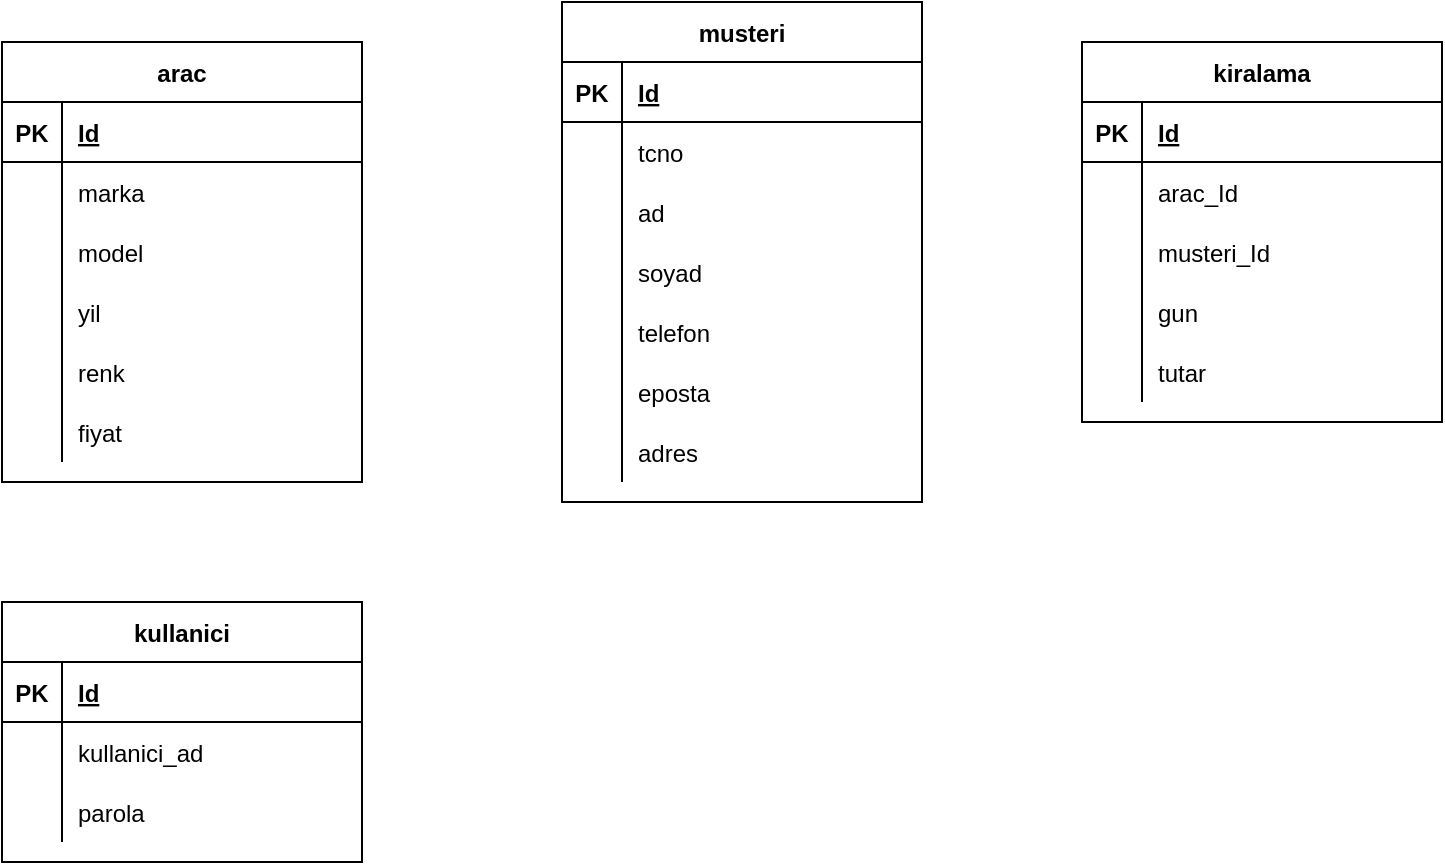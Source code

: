 <mxfile version="13.7.9" type="device"><diagram id="wCrkzl_Rpcl4F9EMLK_o" name="Page-1"><mxGraphModel dx="1390" dy="826" grid="1" gridSize="10" guides="1" tooltips="1" connect="1" arrows="1" fold="1" page="1" pageScale="1" pageWidth="1600" pageHeight="1200" math="0" shadow="0"><root><mxCell id="0"/><mxCell id="1" parent="0"/><mxCell id="_iTcRdMmpPNvivYohLPX-1" value="arac" style="shape=table;startSize=30;container=1;collapsible=1;childLayout=tableLayout;fixedRows=1;rowLines=0;fontStyle=1;align=center;resizeLast=1;" vertex="1" parent="1"><mxGeometry x="300" y="210" width="180" height="220" as="geometry"/></mxCell><mxCell id="_iTcRdMmpPNvivYohLPX-2" value="" style="shape=partialRectangle;collapsible=0;dropTarget=0;pointerEvents=0;fillColor=none;top=0;left=0;bottom=1;right=0;points=[[0,0.5],[1,0.5]];portConstraint=eastwest;" vertex="1" parent="_iTcRdMmpPNvivYohLPX-1"><mxGeometry y="30" width="180" height="30" as="geometry"/></mxCell><mxCell id="_iTcRdMmpPNvivYohLPX-3" value="PK" style="shape=partialRectangle;connectable=0;fillColor=none;top=0;left=0;bottom=0;right=0;fontStyle=1;overflow=hidden;" vertex="1" parent="_iTcRdMmpPNvivYohLPX-2"><mxGeometry width="30" height="30" as="geometry"/></mxCell><mxCell id="_iTcRdMmpPNvivYohLPX-4" value="Id" style="shape=partialRectangle;connectable=0;fillColor=none;top=0;left=0;bottom=0;right=0;align=left;spacingLeft=6;fontStyle=5;overflow=hidden;" vertex="1" parent="_iTcRdMmpPNvivYohLPX-2"><mxGeometry x="30" width="150" height="30" as="geometry"/></mxCell><mxCell id="_iTcRdMmpPNvivYohLPX-5" value="" style="shape=partialRectangle;collapsible=0;dropTarget=0;pointerEvents=0;fillColor=none;top=0;left=0;bottom=0;right=0;points=[[0,0.5],[1,0.5]];portConstraint=eastwest;" vertex="1" parent="_iTcRdMmpPNvivYohLPX-1"><mxGeometry y="60" width="180" height="30" as="geometry"/></mxCell><mxCell id="_iTcRdMmpPNvivYohLPX-6" value="" style="shape=partialRectangle;connectable=0;fillColor=none;top=0;left=0;bottom=0;right=0;editable=1;overflow=hidden;" vertex="1" parent="_iTcRdMmpPNvivYohLPX-5"><mxGeometry width="30" height="30" as="geometry"/></mxCell><mxCell id="_iTcRdMmpPNvivYohLPX-7" value="marka" style="shape=partialRectangle;connectable=0;fillColor=none;top=0;left=0;bottom=0;right=0;align=left;spacingLeft=6;overflow=hidden;" vertex="1" parent="_iTcRdMmpPNvivYohLPX-5"><mxGeometry x="30" width="150" height="30" as="geometry"/></mxCell><mxCell id="_iTcRdMmpPNvivYohLPX-8" value="" style="shape=partialRectangle;collapsible=0;dropTarget=0;pointerEvents=0;fillColor=none;top=0;left=0;bottom=0;right=0;points=[[0,0.5],[1,0.5]];portConstraint=eastwest;" vertex="1" parent="_iTcRdMmpPNvivYohLPX-1"><mxGeometry y="90" width="180" height="30" as="geometry"/></mxCell><mxCell id="_iTcRdMmpPNvivYohLPX-9" value="" style="shape=partialRectangle;connectable=0;fillColor=none;top=0;left=0;bottom=0;right=0;editable=1;overflow=hidden;" vertex="1" parent="_iTcRdMmpPNvivYohLPX-8"><mxGeometry width="30" height="30" as="geometry"/></mxCell><mxCell id="_iTcRdMmpPNvivYohLPX-10" value="model" style="shape=partialRectangle;connectable=0;fillColor=none;top=0;left=0;bottom=0;right=0;align=left;spacingLeft=6;overflow=hidden;" vertex="1" parent="_iTcRdMmpPNvivYohLPX-8"><mxGeometry x="30" width="150" height="30" as="geometry"/></mxCell><mxCell id="_iTcRdMmpPNvivYohLPX-11" value="" style="shape=partialRectangle;collapsible=0;dropTarget=0;pointerEvents=0;fillColor=none;top=0;left=0;bottom=0;right=0;points=[[0,0.5],[1,0.5]];portConstraint=eastwest;" vertex="1" parent="_iTcRdMmpPNvivYohLPX-1"><mxGeometry y="120" width="180" height="30" as="geometry"/></mxCell><mxCell id="_iTcRdMmpPNvivYohLPX-12" value="" style="shape=partialRectangle;connectable=0;fillColor=none;top=0;left=0;bottom=0;right=0;editable=1;overflow=hidden;" vertex="1" parent="_iTcRdMmpPNvivYohLPX-11"><mxGeometry width="30" height="30" as="geometry"/></mxCell><mxCell id="_iTcRdMmpPNvivYohLPX-13" value="yil" style="shape=partialRectangle;connectable=0;fillColor=none;top=0;left=0;bottom=0;right=0;align=left;spacingLeft=6;overflow=hidden;" vertex="1" parent="_iTcRdMmpPNvivYohLPX-11"><mxGeometry x="30" width="150" height="30" as="geometry"/></mxCell><mxCell id="_iTcRdMmpPNvivYohLPX-53" value="" style="shape=partialRectangle;collapsible=0;dropTarget=0;pointerEvents=0;fillColor=none;top=0;left=0;bottom=0;right=0;points=[[0,0.5],[1,0.5]];portConstraint=eastwest;" vertex="1" parent="_iTcRdMmpPNvivYohLPX-1"><mxGeometry y="150" width="180" height="30" as="geometry"/></mxCell><mxCell id="_iTcRdMmpPNvivYohLPX-54" value="" style="shape=partialRectangle;connectable=0;fillColor=none;top=0;left=0;bottom=0;right=0;editable=1;overflow=hidden;" vertex="1" parent="_iTcRdMmpPNvivYohLPX-53"><mxGeometry width="30" height="30" as="geometry"/></mxCell><mxCell id="_iTcRdMmpPNvivYohLPX-55" value="renk" style="shape=partialRectangle;connectable=0;fillColor=none;top=0;left=0;bottom=0;right=0;align=left;spacingLeft=6;overflow=hidden;" vertex="1" parent="_iTcRdMmpPNvivYohLPX-53"><mxGeometry x="30" width="150" height="30" as="geometry"/></mxCell><mxCell id="_iTcRdMmpPNvivYohLPX-56" value="" style="shape=partialRectangle;collapsible=0;dropTarget=0;pointerEvents=0;fillColor=none;top=0;left=0;bottom=0;right=0;points=[[0,0.5],[1,0.5]];portConstraint=eastwest;" vertex="1" parent="_iTcRdMmpPNvivYohLPX-1"><mxGeometry y="180" width="180" height="30" as="geometry"/></mxCell><mxCell id="_iTcRdMmpPNvivYohLPX-57" value="" style="shape=partialRectangle;connectable=0;fillColor=none;top=0;left=0;bottom=0;right=0;editable=1;overflow=hidden;" vertex="1" parent="_iTcRdMmpPNvivYohLPX-56"><mxGeometry width="30" height="30" as="geometry"/></mxCell><mxCell id="_iTcRdMmpPNvivYohLPX-58" value="fiyat" style="shape=partialRectangle;connectable=0;fillColor=none;top=0;left=0;bottom=0;right=0;align=left;spacingLeft=6;overflow=hidden;" vertex="1" parent="_iTcRdMmpPNvivYohLPX-56"><mxGeometry x="30" width="150" height="30" as="geometry"/></mxCell><mxCell id="_iTcRdMmpPNvivYohLPX-14" value="musteri" style="shape=table;startSize=30;container=1;collapsible=1;childLayout=tableLayout;fixedRows=1;rowLines=0;fontStyle=1;align=center;resizeLast=1;" vertex="1" parent="1"><mxGeometry x="580" y="190" width="180" height="250" as="geometry"/></mxCell><mxCell id="_iTcRdMmpPNvivYohLPX-15" value="" style="shape=partialRectangle;collapsible=0;dropTarget=0;pointerEvents=0;fillColor=none;top=0;left=0;bottom=1;right=0;points=[[0,0.5],[1,0.5]];portConstraint=eastwest;" vertex="1" parent="_iTcRdMmpPNvivYohLPX-14"><mxGeometry y="30" width="180" height="30" as="geometry"/></mxCell><mxCell id="_iTcRdMmpPNvivYohLPX-16" value="PK" style="shape=partialRectangle;connectable=0;fillColor=none;top=0;left=0;bottom=0;right=0;fontStyle=1;overflow=hidden;" vertex="1" parent="_iTcRdMmpPNvivYohLPX-15"><mxGeometry width="30" height="30" as="geometry"/></mxCell><mxCell id="_iTcRdMmpPNvivYohLPX-17" value="Id" style="shape=partialRectangle;connectable=0;fillColor=none;top=0;left=0;bottom=0;right=0;align=left;spacingLeft=6;fontStyle=5;overflow=hidden;" vertex="1" parent="_iTcRdMmpPNvivYohLPX-15"><mxGeometry x="30" width="150" height="30" as="geometry"/></mxCell><mxCell id="_iTcRdMmpPNvivYohLPX-18" value="" style="shape=partialRectangle;collapsible=0;dropTarget=0;pointerEvents=0;fillColor=none;top=0;left=0;bottom=0;right=0;points=[[0,0.5],[1,0.5]];portConstraint=eastwest;" vertex="1" parent="_iTcRdMmpPNvivYohLPX-14"><mxGeometry y="60" width="180" height="30" as="geometry"/></mxCell><mxCell id="_iTcRdMmpPNvivYohLPX-19" value="" style="shape=partialRectangle;connectable=0;fillColor=none;top=0;left=0;bottom=0;right=0;editable=1;overflow=hidden;" vertex="1" parent="_iTcRdMmpPNvivYohLPX-18"><mxGeometry width="30" height="30" as="geometry"/></mxCell><mxCell id="_iTcRdMmpPNvivYohLPX-20" value="tcno" style="shape=partialRectangle;connectable=0;fillColor=none;top=0;left=0;bottom=0;right=0;align=left;spacingLeft=6;overflow=hidden;" vertex="1" parent="_iTcRdMmpPNvivYohLPX-18"><mxGeometry x="30" width="150" height="30" as="geometry"/></mxCell><mxCell id="_iTcRdMmpPNvivYohLPX-21" value="" style="shape=partialRectangle;collapsible=0;dropTarget=0;pointerEvents=0;fillColor=none;top=0;left=0;bottom=0;right=0;points=[[0,0.5],[1,0.5]];portConstraint=eastwest;" vertex="1" parent="_iTcRdMmpPNvivYohLPX-14"><mxGeometry y="90" width="180" height="30" as="geometry"/></mxCell><mxCell id="_iTcRdMmpPNvivYohLPX-22" value="" style="shape=partialRectangle;connectable=0;fillColor=none;top=0;left=0;bottom=0;right=0;editable=1;overflow=hidden;" vertex="1" parent="_iTcRdMmpPNvivYohLPX-21"><mxGeometry width="30" height="30" as="geometry"/></mxCell><mxCell id="_iTcRdMmpPNvivYohLPX-23" value="ad" style="shape=partialRectangle;connectable=0;fillColor=none;top=0;left=0;bottom=0;right=0;align=left;spacingLeft=6;overflow=hidden;" vertex="1" parent="_iTcRdMmpPNvivYohLPX-21"><mxGeometry x="30" width="150" height="30" as="geometry"/></mxCell><mxCell id="_iTcRdMmpPNvivYohLPX-24" value="" style="shape=partialRectangle;collapsible=0;dropTarget=0;pointerEvents=0;fillColor=none;top=0;left=0;bottom=0;right=0;points=[[0,0.5],[1,0.5]];portConstraint=eastwest;" vertex="1" parent="_iTcRdMmpPNvivYohLPX-14"><mxGeometry y="120" width="180" height="30" as="geometry"/></mxCell><mxCell id="_iTcRdMmpPNvivYohLPX-25" value="" style="shape=partialRectangle;connectable=0;fillColor=none;top=0;left=0;bottom=0;right=0;editable=1;overflow=hidden;" vertex="1" parent="_iTcRdMmpPNvivYohLPX-24"><mxGeometry width="30" height="30" as="geometry"/></mxCell><mxCell id="_iTcRdMmpPNvivYohLPX-26" value="soyad" style="shape=partialRectangle;connectable=0;fillColor=none;top=0;left=0;bottom=0;right=0;align=left;spacingLeft=6;overflow=hidden;" vertex="1" parent="_iTcRdMmpPNvivYohLPX-24"><mxGeometry x="30" width="150" height="30" as="geometry"/></mxCell><mxCell id="_iTcRdMmpPNvivYohLPX-62" value="" style="shape=partialRectangle;collapsible=0;dropTarget=0;pointerEvents=0;fillColor=none;top=0;left=0;bottom=0;right=0;points=[[0,0.5],[1,0.5]];portConstraint=eastwest;" vertex="1" parent="_iTcRdMmpPNvivYohLPX-14"><mxGeometry y="150" width="180" height="30" as="geometry"/></mxCell><mxCell id="_iTcRdMmpPNvivYohLPX-63" value="" style="shape=partialRectangle;connectable=0;fillColor=none;top=0;left=0;bottom=0;right=0;editable=1;overflow=hidden;" vertex="1" parent="_iTcRdMmpPNvivYohLPX-62"><mxGeometry width="30" height="30" as="geometry"/></mxCell><mxCell id="_iTcRdMmpPNvivYohLPX-64" value="telefon" style="shape=partialRectangle;connectable=0;fillColor=none;top=0;left=0;bottom=0;right=0;align=left;spacingLeft=6;overflow=hidden;" vertex="1" parent="_iTcRdMmpPNvivYohLPX-62"><mxGeometry x="30" width="150" height="30" as="geometry"/></mxCell><mxCell id="_iTcRdMmpPNvivYohLPX-65" value="" style="shape=partialRectangle;collapsible=0;dropTarget=0;pointerEvents=0;fillColor=none;top=0;left=0;bottom=0;right=0;points=[[0,0.5],[1,0.5]];portConstraint=eastwest;" vertex="1" parent="_iTcRdMmpPNvivYohLPX-14"><mxGeometry y="180" width="180" height="30" as="geometry"/></mxCell><mxCell id="_iTcRdMmpPNvivYohLPX-66" value="" style="shape=partialRectangle;connectable=0;fillColor=none;top=0;left=0;bottom=0;right=0;editable=1;overflow=hidden;" vertex="1" parent="_iTcRdMmpPNvivYohLPX-65"><mxGeometry width="30" height="30" as="geometry"/></mxCell><mxCell id="_iTcRdMmpPNvivYohLPX-67" value="eposta" style="shape=partialRectangle;connectable=0;fillColor=none;top=0;left=0;bottom=0;right=0;align=left;spacingLeft=6;overflow=hidden;" vertex="1" parent="_iTcRdMmpPNvivYohLPX-65"><mxGeometry x="30" width="150" height="30" as="geometry"/></mxCell><mxCell id="_iTcRdMmpPNvivYohLPX-68" value="" style="shape=partialRectangle;collapsible=0;dropTarget=0;pointerEvents=0;fillColor=none;top=0;left=0;bottom=0;right=0;points=[[0,0.5],[1,0.5]];portConstraint=eastwest;" vertex="1" parent="_iTcRdMmpPNvivYohLPX-14"><mxGeometry y="210" width="180" height="30" as="geometry"/></mxCell><mxCell id="_iTcRdMmpPNvivYohLPX-69" value="" style="shape=partialRectangle;connectable=0;fillColor=none;top=0;left=0;bottom=0;right=0;editable=1;overflow=hidden;" vertex="1" parent="_iTcRdMmpPNvivYohLPX-68"><mxGeometry width="30" height="30" as="geometry"/></mxCell><mxCell id="_iTcRdMmpPNvivYohLPX-70" value="adres" style="shape=partialRectangle;connectable=0;fillColor=none;top=0;left=0;bottom=0;right=0;align=left;spacingLeft=6;overflow=hidden;" vertex="1" parent="_iTcRdMmpPNvivYohLPX-68"><mxGeometry x="30" width="150" height="30" as="geometry"/></mxCell><mxCell id="_iTcRdMmpPNvivYohLPX-40" value="kiralama" style="shape=table;startSize=30;container=1;collapsible=1;childLayout=tableLayout;fixedRows=1;rowLines=0;fontStyle=1;align=center;resizeLast=1;" vertex="1" parent="1"><mxGeometry x="840" y="210" width="180" height="190" as="geometry"/></mxCell><mxCell id="_iTcRdMmpPNvivYohLPX-41" value="" style="shape=partialRectangle;collapsible=0;dropTarget=0;pointerEvents=0;fillColor=none;top=0;left=0;bottom=1;right=0;points=[[0,0.5],[1,0.5]];portConstraint=eastwest;" vertex="1" parent="_iTcRdMmpPNvivYohLPX-40"><mxGeometry y="30" width="180" height="30" as="geometry"/></mxCell><mxCell id="_iTcRdMmpPNvivYohLPX-42" value="PK" style="shape=partialRectangle;connectable=0;fillColor=none;top=0;left=0;bottom=0;right=0;fontStyle=1;overflow=hidden;" vertex="1" parent="_iTcRdMmpPNvivYohLPX-41"><mxGeometry width="30" height="30" as="geometry"/></mxCell><mxCell id="_iTcRdMmpPNvivYohLPX-43" value="Id" style="shape=partialRectangle;connectable=0;fillColor=none;top=0;left=0;bottom=0;right=0;align=left;spacingLeft=6;fontStyle=5;overflow=hidden;" vertex="1" parent="_iTcRdMmpPNvivYohLPX-41"><mxGeometry x="30" width="150" height="30" as="geometry"/></mxCell><mxCell id="_iTcRdMmpPNvivYohLPX-44" value="" style="shape=partialRectangle;collapsible=0;dropTarget=0;pointerEvents=0;fillColor=none;top=0;left=0;bottom=0;right=0;points=[[0,0.5],[1,0.5]];portConstraint=eastwest;" vertex="1" parent="_iTcRdMmpPNvivYohLPX-40"><mxGeometry y="60" width="180" height="30" as="geometry"/></mxCell><mxCell id="_iTcRdMmpPNvivYohLPX-45" value="" style="shape=partialRectangle;connectable=0;fillColor=none;top=0;left=0;bottom=0;right=0;editable=1;overflow=hidden;" vertex="1" parent="_iTcRdMmpPNvivYohLPX-44"><mxGeometry width="30" height="30" as="geometry"/></mxCell><mxCell id="_iTcRdMmpPNvivYohLPX-46" value="arac_Id" style="shape=partialRectangle;connectable=0;fillColor=none;top=0;left=0;bottom=0;right=0;align=left;spacingLeft=6;overflow=hidden;" vertex="1" parent="_iTcRdMmpPNvivYohLPX-44"><mxGeometry x="30" width="150" height="30" as="geometry"/></mxCell><mxCell id="_iTcRdMmpPNvivYohLPX-47" value="" style="shape=partialRectangle;collapsible=0;dropTarget=0;pointerEvents=0;fillColor=none;top=0;left=0;bottom=0;right=0;points=[[0,0.5],[1,0.5]];portConstraint=eastwest;" vertex="1" parent="_iTcRdMmpPNvivYohLPX-40"><mxGeometry y="90" width="180" height="30" as="geometry"/></mxCell><mxCell id="_iTcRdMmpPNvivYohLPX-48" value="" style="shape=partialRectangle;connectable=0;fillColor=none;top=0;left=0;bottom=0;right=0;editable=1;overflow=hidden;" vertex="1" parent="_iTcRdMmpPNvivYohLPX-47"><mxGeometry width="30" height="30" as="geometry"/></mxCell><mxCell id="_iTcRdMmpPNvivYohLPX-49" value="musteri_Id" style="shape=partialRectangle;connectable=0;fillColor=none;top=0;left=0;bottom=0;right=0;align=left;spacingLeft=6;overflow=hidden;" vertex="1" parent="_iTcRdMmpPNvivYohLPX-47"><mxGeometry x="30" width="150" height="30" as="geometry"/></mxCell><mxCell id="_iTcRdMmpPNvivYohLPX-50" value="" style="shape=partialRectangle;collapsible=0;dropTarget=0;pointerEvents=0;fillColor=none;top=0;left=0;bottom=0;right=0;points=[[0,0.5],[1,0.5]];portConstraint=eastwest;" vertex="1" parent="_iTcRdMmpPNvivYohLPX-40"><mxGeometry y="120" width="180" height="30" as="geometry"/></mxCell><mxCell id="_iTcRdMmpPNvivYohLPX-51" value="" style="shape=partialRectangle;connectable=0;fillColor=none;top=0;left=0;bottom=0;right=0;editable=1;overflow=hidden;" vertex="1" parent="_iTcRdMmpPNvivYohLPX-50"><mxGeometry width="30" height="30" as="geometry"/></mxCell><mxCell id="_iTcRdMmpPNvivYohLPX-52" value="gun" style="shape=partialRectangle;connectable=0;fillColor=none;top=0;left=0;bottom=0;right=0;align=left;spacingLeft=6;overflow=hidden;" vertex="1" parent="_iTcRdMmpPNvivYohLPX-50"><mxGeometry x="30" width="150" height="30" as="geometry"/></mxCell><mxCell id="_iTcRdMmpPNvivYohLPX-71" value="" style="shape=partialRectangle;collapsible=0;dropTarget=0;pointerEvents=0;fillColor=none;top=0;left=0;bottom=0;right=0;points=[[0,0.5],[1,0.5]];portConstraint=eastwest;" vertex="1" parent="_iTcRdMmpPNvivYohLPX-40"><mxGeometry y="150" width="180" height="30" as="geometry"/></mxCell><mxCell id="_iTcRdMmpPNvivYohLPX-72" value="" style="shape=partialRectangle;connectable=0;fillColor=none;top=0;left=0;bottom=0;right=0;editable=1;overflow=hidden;" vertex="1" parent="_iTcRdMmpPNvivYohLPX-71"><mxGeometry width="30" height="30" as="geometry"/></mxCell><mxCell id="_iTcRdMmpPNvivYohLPX-73" value="tutar" style="shape=partialRectangle;connectable=0;fillColor=none;top=0;left=0;bottom=0;right=0;align=left;spacingLeft=6;overflow=hidden;" vertex="1" parent="_iTcRdMmpPNvivYohLPX-71"><mxGeometry x="30" width="150" height="30" as="geometry"/></mxCell><mxCell id="_iTcRdMmpPNvivYohLPX-74" value="kullanici" style="shape=table;startSize=30;container=1;collapsible=1;childLayout=tableLayout;fixedRows=1;rowLines=0;fontStyle=1;align=center;resizeLast=1;" vertex="1" parent="1"><mxGeometry x="300" y="490" width="180" height="130" as="geometry"/></mxCell><mxCell id="_iTcRdMmpPNvivYohLPX-75" value="" style="shape=partialRectangle;collapsible=0;dropTarget=0;pointerEvents=0;fillColor=none;top=0;left=0;bottom=1;right=0;points=[[0,0.5],[1,0.5]];portConstraint=eastwest;" vertex="1" parent="_iTcRdMmpPNvivYohLPX-74"><mxGeometry y="30" width="180" height="30" as="geometry"/></mxCell><mxCell id="_iTcRdMmpPNvivYohLPX-76" value="PK" style="shape=partialRectangle;connectable=0;fillColor=none;top=0;left=0;bottom=0;right=0;fontStyle=1;overflow=hidden;" vertex="1" parent="_iTcRdMmpPNvivYohLPX-75"><mxGeometry width="30" height="30" as="geometry"/></mxCell><mxCell id="_iTcRdMmpPNvivYohLPX-77" value="Id" style="shape=partialRectangle;connectable=0;fillColor=none;top=0;left=0;bottom=0;right=0;align=left;spacingLeft=6;fontStyle=5;overflow=hidden;" vertex="1" parent="_iTcRdMmpPNvivYohLPX-75"><mxGeometry x="30" width="150" height="30" as="geometry"/></mxCell><mxCell id="_iTcRdMmpPNvivYohLPX-81" value="" style="shape=partialRectangle;collapsible=0;dropTarget=0;pointerEvents=0;fillColor=none;top=0;left=0;bottom=0;right=0;points=[[0,0.5],[1,0.5]];portConstraint=eastwest;" vertex="1" parent="_iTcRdMmpPNvivYohLPX-74"><mxGeometry y="60" width="180" height="30" as="geometry"/></mxCell><mxCell id="_iTcRdMmpPNvivYohLPX-82" value="" style="shape=partialRectangle;connectable=0;fillColor=none;top=0;left=0;bottom=0;right=0;editable=1;overflow=hidden;" vertex="1" parent="_iTcRdMmpPNvivYohLPX-81"><mxGeometry width="30" height="30" as="geometry"/></mxCell><mxCell id="_iTcRdMmpPNvivYohLPX-83" value="kullanici_ad" style="shape=partialRectangle;connectable=0;fillColor=none;top=0;left=0;bottom=0;right=0;align=left;spacingLeft=6;overflow=hidden;" vertex="1" parent="_iTcRdMmpPNvivYohLPX-81"><mxGeometry x="30" width="150" height="30" as="geometry"/></mxCell><mxCell id="_iTcRdMmpPNvivYohLPX-84" value="" style="shape=partialRectangle;collapsible=0;dropTarget=0;pointerEvents=0;fillColor=none;top=0;left=0;bottom=0;right=0;points=[[0,0.5],[1,0.5]];portConstraint=eastwest;" vertex="1" parent="_iTcRdMmpPNvivYohLPX-74"><mxGeometry y="90" width="180" height="30" as="geometry"/></mxCell><mxCell id="_iTcRdMmpPNvivYohLPX-85" value="" style="shape=partialRectangle;connectable=0;fillColor=none;top=0;left=0;bottom=0;right=0;editable=1;overflow=hidden;" vertex="1" parent="_iTcRdMmpPNvivYohLPX-84"><mxGeometry width="30" height="30" as="geometry"/></mxCell><mxCell id="_iTcRdMmpPNvivYohLPX-86" value="parola" style="shape=partialRectangle;connectable=0;fillColor=none;top=0;left=0;bottom=0;right=0;align=left;spacingLeft=6;overflow=hidden;" vertex="1" parent="_iTcRdMmpPNvivYohLPX-84"><mxGeometry x="30" width="150" height="30" as="geometry"/></mxCell></root></mxGraphModel></diagram></mxfile>